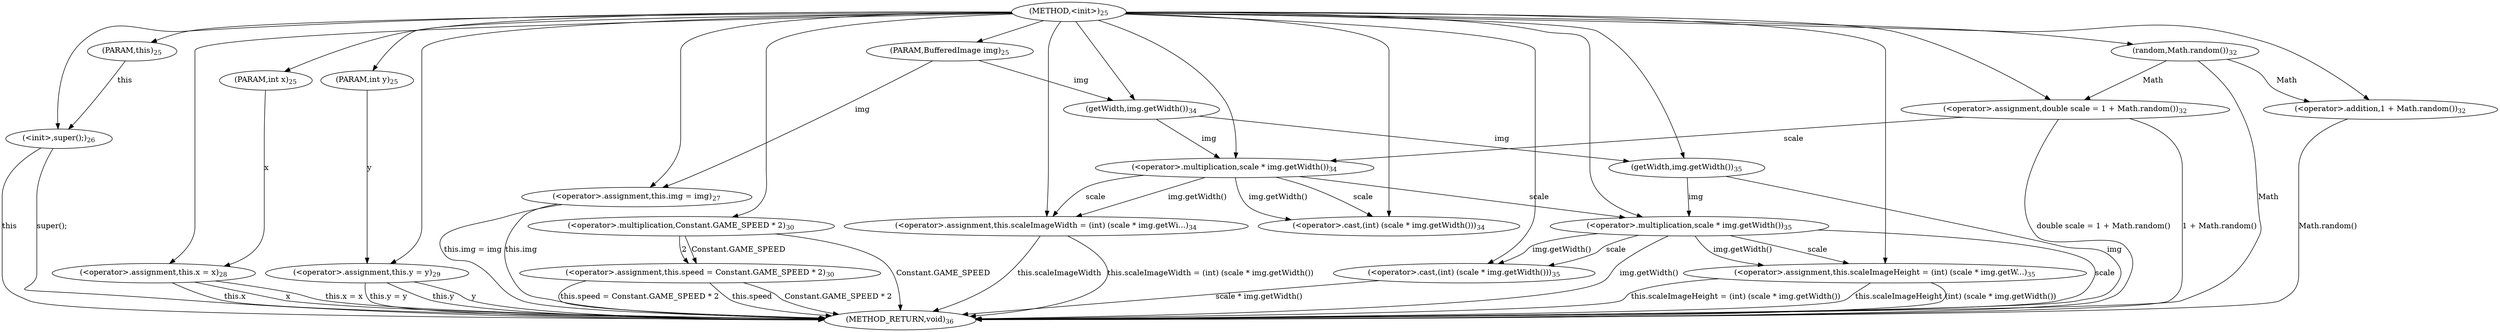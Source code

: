 digraph "&lt;init&gt;" {  
"40" [label = <(METHOD,&lt;init&gt;)<SUB>25</SUB>> ]
"94" [label = <(METHOD_RETURN,void)<SUB>36</SUB>> ]
"6" [label = <(PARAM,this)<SUB>25</SUB>> ]
"41" [label = <(PARAM,BufferedImage img)<SUB>25</SUB>> ]
"42" [label = <(PARAM,int x)<SUB>25</SUB>> ]
"43" [label = <(PARAM,int y)<SUB>25</SUB>> ]
"11" [label = <(&lt;init&gt;,super();)<SUB>26</SUB>> ]
"45" [label = <(&lt;operator&gt;.assignment,this.img = img)<SUB>27</SUB>> ]
"49" [label = <(&lt;operator&gt;.assignment,this.x = x)<SUB>28</SUB>> ]
"53" [label = <(&lt;operator&gt;.assignment,this.y = y)<SUB>29</SUB>> ]
"57" [label = <(&lt;operator&gt;.assignment,this.speed = Constant.GAME_SPEED * 2)<SUB>30</SUB>> ]
"66" [label = <(&lt;operator&gt;.assignment,double scale = 1 + Math.random())<SUB>32</SUB>> ]
"72" [label = <(&lt;operator&gt;.assignment,this.scaleImageWidth = (int) (scale * img.getWi...)<SUB>34</SUB>> ]
"82" [label = <(&lt;operator&gt;.assignment,this.scaleImageHeight = (int) (scale * img.getW...)<SUB>35</SUB>> ]
"11" [label = <(&lt;init&gt;,super();)<SUB>26</SUB>> ]
"45" [label = <(&lt;operator&gt;.assignment,this.img = img)<SUB>27</SUB>> ]
"45" [label = <(&lt;operator&gt;.assignment,this.img = img)<SUB>27</SUB>> ]
"49" [label = <(&lt;operator&gt;.assignment,this.x = x)<SUB>28</SUB>> ]
"49" [label = <(&lt;operator&gt;.assignment,this.x = x)<SUB>28</SUB>> ]
"53" [label = <(&lt;operator&gt;.assignment,this.y = y)<SUB>29</SUB>> ]
"53" [label = <(&lt;operator&gt;.assignment,this.y = y)<SUB>29</SUB>> ]
"57" [label = <(&lt;operator&gt;.assignment,this.speed = Constant.GAME_SPEED * 2)<SUB>30</SUB>> ]
"57" [label = <(&lt;operator&gt;.assignment,this.speed = Constant.GAME_SPEED * 2)<SUB>30</SUB>> ]
"66" [label = <(&lt;operator&gt;.assignment,double scale = 1 + Math.random())<SUB>32</SUB>> ]
"66" [label = <(&lt;operator&gt;.assignment,double scale = 1 + Math.random())<SUB>32</SUB>> ]
"72" [label = <(&lt;operator&gt;.assignment,this.scaleImageWidth = (int) (scale * img.getWi...)<SUB>34</SUB>> ]
"72" [label = <(&lt;operator&gt;.assignment,this.scaleImageWidth = (int) (scale * img.getWi...)<SUB>34</SUB>> ]
"82" [label = <(&lt;operator&gt;.assignment,this.scaleImageHeight = (int) (scale * img.getW...)<SUB>35</SUB>> ]
"82" [label = <(&lt;operator&gt;.assignment,this.scaleImageHeight = (int) (scale * img.getW...)<SUB>35</SUB>> ]
"60" [label = <(&lt;operator&gt;.multiplication,Constant.GAME_SPEED * 2)<SUB>30</SUB>> ]
"60" [label = <(&lt;operator&gt;.multiplication,Constant.GAME_SPEED * 2)<SUB>30</SUB>> ]
"68" [label = <(&lt;operator&gt;.addition,1 + Math.random())<SUB>32</SUB>> ]
"68" [label = <(&lt;operator&gt;.addition,1 + Math.random())<SUB>32</SUB>> ]
"76" [label = <(&lt;operator&gt;.cast,(int) (scale * img.getWidth()))<SUB>34</SUB>> ]
"76" [label = <(&lt;operator&gt;.cast,(int) (scale * img.getWidth()))<SUB>34</SUB>> ]
"86" [label = <(&lt;operator&gt;.cast,(int) (scale * img.getWidth()))<SUB>35</SUB>> ]
"86" [label = <(&lt;operator&gt;.cast,(int) (scale * img.getWidth()))<SUB>35</SUB>> ]
"70" [label = <(random,Math.random())<SUB>32</SUB>> ]
"78" [label = <(&lt;operator&gt;.multiplication,scale * img.getWidth())<SUB>34</SUB>> ]
"78" [label = <(&lt;operator&gt;.multiplication,scale * img.getWidth())<SUB>34</SUB>> ]
"88" [label = <(&lt;operator&gt;.multiplication,scale * img.getWidth())<SUB>35</SUB>> ]
"88" [label = <(&lt;operator&gt;.multiplication,scale * img.getWidth())<SUB>35</SUB>> ]
"80" [label = <(getWidth,img.getWidth())<SUB>34</SUB>> ]
"90" [label = <(getWidth,img.getWidth())<SUB>35</SUB>> ]
  "11" -> "94"  [ label = "this"] 
  "11" -> "94"  [ label = "super();"] 
  "45" -> "94"  [ label = "this.img"] 
  "45" -> "94"  [ label = "this.img = img"] 
  "49" -> "94"  [ label = "this.x"] 
  "49" -> "94"  [ label = "x"] 
  "49" -> "94"  [ label = "this.x = x"] 
  "53" -> "94"  [ label = "this.y"] 
  "53" -> "94"  [ label = "y"] 
  "53" -> "94"  [ label = "this.y = y"] 
  "57" -> "94"  [ label = "this.speed"] 
  "60" -> "94"  [ label = "Constant.GAME_SPEED"] 
  "57" -> "94"  [ label = "Constant.GAME_SPEED * 2"] 
  "57" -> "94"  [ label = "this.speed = Constant.GAME_SPEED * 2"] 
  "68" -> "94"  [ label = "Math.random()"] 
  "66" -> "94"  [ label = "1 + Math.random()"] 
  "66" -> "94"  [ label = "double scale = 1 + Math.random()"] 
  "72" -> "94"  [ label = "this.scaleImageWidth"] 
  "72" -> "94"  [ label = "this.scaleImageWidth = (int) (scale * img.getWidth())"] 
  "82" -> "94"  [ label = "this.scaleImageHeight"] 
  "88" -> "94"  [ label = "scale"] 
  "90" -> "94"  [ label = "img"] 
  "88" -> "94"  [ label = "img.getWidth()"] 
  "86" -> "94"  [ label = "scale * img.getWidth()"] 
  "82" -> "94"  [ label = "(int) (scale * img.getWidth())"] 
  "82" -> "94"  [ label = "this.scaleImageHeight = (int) (scale * img.getWidth())"] 
  "70" -> "94"  [ label = "Math"] 
  "40" -> "6" 
  "40" -> "41" 
  "40" -> "42" 
  "40" -> "43" 
  "41" -> "45"  [ label = "img"] 
  "40" -> "45" 
  "42" -> "49"  [ label = "x"] 
  "40" -> "49" 
  "43" -> "53"  [ label = "y"] 
  "40" -> "53" 
  "60" -> "57"  [ label = "Constant.GAME_SPEED"] 
  "60" -> "57"  [ label = "2"] 
  "40" -> "66" 
  "70" -> "66"  [ label = "Math"] 
  "40" -> "72" 
  "78" -> "72"  [ label = "scale"] 
  "78" -> "72"  [ label = "img.getWidth()"] 
  "40" -> "82" 
  "88" -> "82"  [ label = "scale"] 
  "88" -> "82"  [ label = "img.getWidth()"] 
  "6" -> "11"  [ label = "this"] 
  "40" -> "11" 
  "40" -> "60" 
  "40" -> "68" 
  "70" -> "68"  [ label = "Math"] 
  "40" -> "76" 
  "78" -> "76"  [ label = "scale"] 
  "78" -> "76"  [ label = "img.getWidth()"] 
  "40" -> "86" 
  "88" -> "86"  [ label = "scale"] 
  "88" -> "86"  [ label = "img.getWidth()"] 
  "40" -> "70" 
  "66" -> "78"  [ label = "scale"] 
  "40" -> "78" 
  "80" -> "78"  [ label = "img"] 
  "78" -> "88"  [ label = "scale"] 
  "40" -> "88" 
  "90" -> "88"  [ label = "img"] 
  "40" -> "80" 
  "41" -> "80"  [ label = "img"] 
  "80" -> "90"  [ label = "img"] 
  "40" -> "90" 
}
